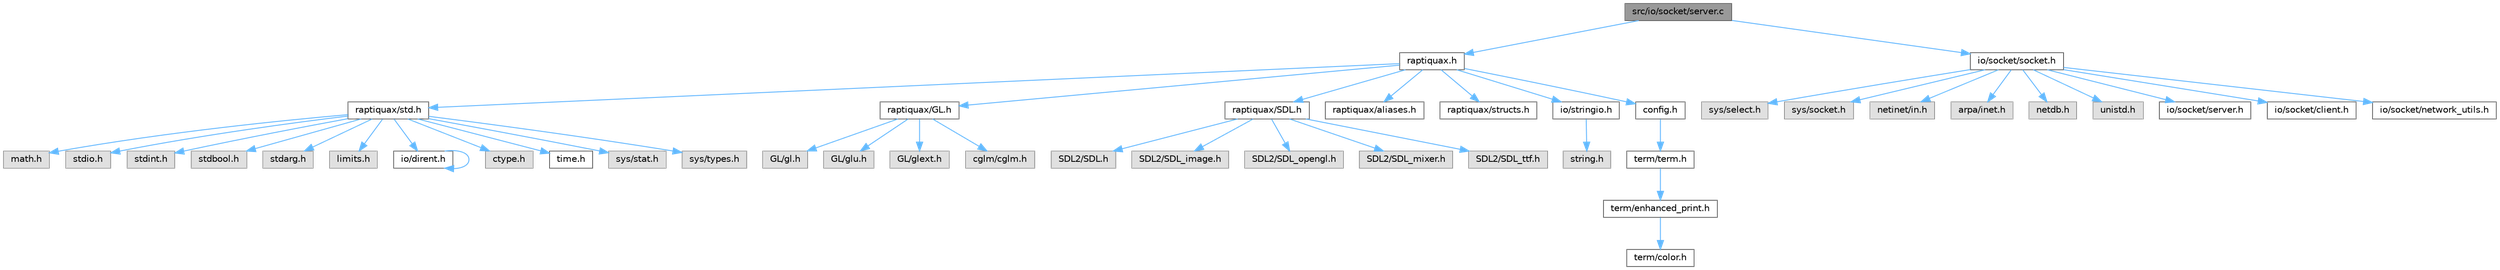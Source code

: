 digraph "src/io/socket/server.c"
{
 // LATEX_PDF_SIZE
  bgcolor="transparent";
  edge [fontname=Helvetica,fontsize=10,labelfontname=Helvetica,labelfontsize=10];
  node [fontname=Helvetica,fontsize=10,shape=box,height=0.2,width=0.4];
  Node1 [id="Node000001",label="src/io/socket/server.c",height=0.2,width=0.4,color="gray40", fillcolor="grey60", style="filled", fontcolor="black",tooltip=" "];
  Node1 -> Node2 [id="edge1_Node000001_Node000002",color="steelblue1",style="solid",tooltip=" "];
  Node2 [id="Node000002",label="raptiquax.h",height=0.2,width=0.4,color="grey40", fillcolor="white", style="filled",URL="$raptiquax_8h.html",tooltip="This file contains type definitions for fixed-width integer types and floating-point types."];
  Node2 -> Node3 [id="edge2_Node000002_Node000003",color="steelblue1",style="solid",tooltip=" "];
  Node3 [id="Node000003",label="raptiquax/std.h",height=0.2,width=0.4,color="grey40", fillcolor="white", style="filled",URL="$std_8h.html",tooltip=" "];
  Node3 -> Node4 [id="edge3_Node000003_Node000004",color="steelblue1",style="solid",tooltip=" "];
  Node4 [id="Node000004",label="math.h",height=0.2,width=0.4,color="grey60", fillcolor="#E0E0E0", style="filled",tooltip=" "];
  Node3 -> Node5 [id="edge4_Node000003_Node000005",color="steelblue1",style="solid",tooltip=" "];
  Node5 [id="Node000005",label="stdio.h",height=0.2,width=0.4,color="grey60", fillcolor="#E0E0E0", style="filled",tooltip=" "];
  Node3 -> Node6 [id="edge5_Node000003_Node000006",color="steelblue1",style="solid",tooltip=" "];
  Node6 [id="Node000006",label="stdint.h",height=0.2,width=0.4,color="grey60", fillcolor="#E0E0E0", style="filled",tooltip=" "];
  Node3 -> Node7 [id="edge6_Node000003_Node000007",color="steelblue1",style="solid",tooltip=" "];
  Node7 [id="Node000007",label="stdbool.h",height=0.2,width=0.4,color="grey60", fillcolor="#E0E0E0", style="filled",tooltip=" "];
  Node3 -> Node8 [id="edge7_Node000003_Node000008",color="steelblue1",style="solid",tooltip=" "];
  Node8 [id="Node000008",label="stdarg.h",height=0.2,width=0.4,color="grey60", fillcolor="#E0E0E0", style="filled",tooltip=" "];
  Node3 -> Node9 [id="edge8_Node000003_Node000009",color="steelblue1",style="solid",tooltip=" "];
  Node9 [id="Node000009",label="limits.h",height=0.2,width=0.4,color="grey60", fillcolor="#E0E0E0", style="filled",tooltip=" "];
  Node3 -> Node10 [id="edge9_Node000003_Node000010",color="steelblue1",style="solid",tooltip=" "];
  Node10 [id="Node000010",label="io/dirent.h",height=0.2,width=0.4,color="grey40", fillcolor="white", style="filled",URL="$dirent_8h.html",tooltip=" "];
  Node10 -> Node10 [id="edge10_Node000010_Node000010",color="steelblue1",style="solid",tooltip=" "];
  Node3 -> Node11 [id="edge11_Node000003_Node000011",color="steelblue1",style="solid",tooltip=" "];
  Node11 [id="Node000011",label="ctype.h",height=0.2,width=0.4,color="grey60", fillcolor="#E0E0E0", style="filled",tooltip=" "];
  Node3 -> Node12 [id="edge12_Node000003_Node000012",color="steelblue1",style="solid",tooltip=" "];
  Node12 [id="Node000012",label="time.h",height=0.2,width=0.4,color="grey40", fillcolor="white", style="filled",URL="$time_8h.html",tooltip=" "];
  Node3 -> Node13 [id="edge13_Node000003_Node000013",color="steelblue1",style="solid",tooltip=" "];
  Node13 [id="Node000013",label="sys/stat.h",height=0.2,width=0.4,color="grey60", fillcolor="#E0E0E0", style="filled",tooltip=" "];
  Node3 -> Node14 [id="edge14_Node000003_Node000014",color="steelblue1",style="solid",tooltip=" "];
  Node14 [id="Node000014",label="sys/types.h",height=0.2,width=0.4,color="grey60", fillcolor="#E0E0E0", style="filled",tooltip=" "];
  Node2 -> Node15 [id="edge15_Node000002_Node000015",color="steelblue1",style="solid",tooltip=" "];
  Node15 [id="Node000015",label="raptiquax/GL.h",height=0.2,width=0.4,color="grey40", fillcolor="white", style="filled",URL="$GL_8h.html",tooltip=" "];
  Node15 -> Node16 [id="edge16_Node000015_Node000016",color="steelblue1",style="solid",tooltip=" "];
  Node16 [id="Node000016",label="GL/gl.h",height=0.2,width=0.4,color="grey60", fillcolor="#E0E0E0", style="filled",tooltip=" "];
  Node15 -> Node17 [id="edge17_Node000015_Node000017",color="steelblue1",style="solid",tooltip=" "];
  Node17 [id="Node000017",label="GL/glu.h",height=0.2,width=0.4,color="grey60", fillcolor="#E0E0E0", style="filled",tooltip=" "];
  Node15 -> Node18 [id="edge18_Node000015_Node000018",color="steelblue1",style="solid",tooltip=" "];
  Node18 [id="Node000018",label="GL/glext.h",height=0.2,width=0.4,color="grey60", fillcolor="#E0E0E0", style="filled",tooltip=" "];
  Node15 -> Node19 [id="edge19_Node000015_Node000019",color="steelblue1",style="solid",tooltip=" "];
  Node19 [id="Node000019",label="cglm/cglm.h",height=0.2,width=0.4,color="grey60", fillcolor="#E0E0E0", style="filled",tooltip=" "];
  Node2 -> Node20 [id="edge20_Node000002_Node000020",color="steelblue1",style="solid",tooltip=" "];
  Node20 [id="Node000020",label="raptiquax/SDL.h",height=0.2,width=0.4,color="grey40", fillcolor="white", style="filled",URL="$SDL_8h.html",tooltip=" "];
  Node20 -> Node21 [id="edge21_Node000020_Node000021",color="steelblue1",style="solid",tooltip=" "];
  Node21 [id="Node000021",label="SDL2/SDL.h",height=0.2,width=0.4,color="grey60", fillcolor="#E0E0E0", style="filled",tooltip=" "];
  Node20 -> Node22 [id="edge22_Node000020_Node000022",color="steelblue1",style="solid",tooltip=" "];
  Node22 [id="Node000022",label="SDL2/SDL_image.h",height=0.2,width=0.4,color="grey60", fillcolor="#E0E0E0", style="filled",tooltip=" "];
  Node20 -> Node23 [id="edge23_Node000020_Node000023",color="steelblue1",style="solid",tooltip=" "];
  Node23 [id="Node000023",label="SDL2/SDL_opengl.h",height=0.2,width=0.4,color="grey60", fillcolor="#E0E0E0", style="filled",tooltip=" "];
  Node20 -> Node24 [id="edge24_Node000020_Node000024",color="steelblue1",style="solid",tooltip=" "];
  Node24 [id="Node000024",label="SDL2/SDL_mixer.h",height=0.2,width=0.4,color="grey60", fillcolor="#E0E0E0", style="filled",tooltip=" "];
  Node20 -> Node25 [id="edge25_Node000020_Node000025",color="steelblue1",style="solid",tooltip=" "];
  Node25 [id="Node000025",label="SDL2/SDL_ttf.h",height=0.2,width=0.4,color="grey60", fillcolor="#E0E0E0", style="filled",tooltip=" "];
  Node2 -> Node26 [id="edge26_Node000002_Node000026",color="steelblue1",style="solid",tooltip=" "];
  Node26 [id="Node000026",label="raptiquax/aliases.h",height=0.2,width=0.4,color="grey40", fillcolor="white", style="filled",URL="$aliases_8h.html",tooltip=" "];
  Node2 -> Node27 [id="edge27_Node000002_Node000027",color="steelblue1",style="solid",tooltip=" "];
  Node27 [id="Node000027",label="raptiquax/structs.h",height=0.2,width=0.4,color="grey40", fillcolor="white", style="filled",URL="$structs_8h.html",tooltip="This file contains forward declarations of all structures used in the engine."];
  Node2 -> Node28 [id="edge28_Node000002_Node000028",color="steelblue1",style="solid",tooltip=" "];
  Node28 [id="Node000028",label="io/stringio.h",height=0.2,width=0.4,color="grey40", fillcolor="white", style="filled",URL="$stringio_8h.html",tooltip="Provides utility functions for string and file operations."];
  Node28 -> Node29 [id="edge29_Node000028_Node000029",color="steelblue1",style="solid",tooltip=" "];
  Node29 [id="Node000029",label="string.h",height=0.2,width=0.4,color="grey60", fillcolor="#E0E0E0", style="filled",tooltip=" "];
  Node2 -> Node30 [id="edge30_Node000002_Node000030",color="steelblue1",style="solid",tooltip=" "];
  Node30 [id="Node000030",label="config.h",height=0.2,width=0.4,color="grey40", fillcolor="white", style="filled",URL="$config_8h.html",tooltip=" "];
  Node30 -> Node31 [id="edge31_Node000030_Node000031",color="steelblue1",style="solid",tooltip=" "];
  Node31 [id="Node000031",label="term/term.h",height=0.2,width=0.4,color="grey40", fillcolor="white", style="filled",URL="$term_8h.html",tooltip=" "];
  Node31 -> Node32 [id="edge32_Node000031_Node000032",color="steelblue1",style="solid",tooltip=" "];
  Node32 [id="Node000032",label="term/enhanced_print.h",height=0.2,width=0.4,color="grey40", fillcolor="white", style="filled",URL="$enhanced__print_8h.html",tooltip=" "];
  Node32 -> Node33 [id="edge33_Node000032_Node000033",color="steelblue1",style="solid",tooltip=" "];
  Node33 [id="Node000033",label="term/color.h",height=0.2,width=0.4,color="grey40", fillcolor="white", style="filled",URL="$color_8h.html",tooltip=" "];
  Node1 -> Node34 [id="edge34_Node000001_Node000034",color="steelblue1",style="solid",tooltip=" "];
  Node34 [id="Node000034",label="io/socket/socket.h",height=0.2,width=0.4,color="grey40", fillcolor="white", style="filled",URL="$socket_8h.html",tooltip=" "];
  Node34 -> Node35 [id="edge35_Node000034_Node000035",color="steelblue1",style="solid",tooltip=" "];
  Node35 [id="Node000035",label="sys/select.h",height=0.2,width=0.4,color="grey60", fillcolor="#E0E0E0", style="filled",tooltip=" "];
  Node34 -> Node36 [id="edge36_Node000034_Node000036",color="steelblue1",style="solid",tooltip=" "];
  Node36 [id="Node000036",label="sys/socket.h",height=0.2,width=0.4,color="grey60", fillcolor="#E0E0E0", style="filled",tooltip=" "];
  Node34 -> Node37 [id="edge37_Node000034_Node000037",color="steelblue1",style="solid",tooltip=" "];
  Node37 [id="Node000037",label="netinet/in.h",height=0.2,width=0.4,color="grey60", fillcolor="#E0E0E0", style="filled",tooltip=" "];
  Node34 -> Node38 [id="edge38_Node000034_Node000038",color="steelblue1",style="solid",tooltip=" "];
  Node38 [id="Node000038",label="arpa/inet.h",height=0.2,width=0.4,color="grey60", fillcolor="#E0E0E0", style="filled",tooltip=" "];
  Node34 -> Node39 [id="edge39_Node000034_Node000039",color="steelblue1",style="solid",tooltip=" "];
  Node39 [id="Node000039",label="netdb.h",height=0.2,width=0.4,color="grey60", fillcolor="#E0E0E0", style="filled",tooltip=" "];
  Node34 -> Node40 [id="edge40_Node000034_Node000040",color="steelblue1",style="solid",tooltip=" "];
  Node40 [id="Node000040",label="unistd.h",height=0.2,width=0.4,color="grey60", fillcolor="#E0E0E0", style="filled",tooltip=" "];
  Node34 -> Node41 [id="edge41_Node000034_Node000041",color="steelblue1",style="solid",tooltip=" "];
  Node41 [id="Node000041",label="io/socket/server.h",height=0.2,width=0.4,color="grey40", fillcolor="white", style="filled",URL="$server_8h.html",tooltip="Header file for socket server functions."];
  Node34 -> Node42 [id="edge42_Node000034_Node000042",color="steelblue1",style="solid",tooltip=" "];
  Node42 [id="Node000042",label="io/socket/client.h",height=0.2,width=0.4,color="grey40", fillcolor="white", style="filled",URL="$io_2socket_2client_8h.html",tooltip="Header file for socket client operations."];
  Node34 -> Node43 [id="edge43_Node000034_Node000043",color="steelblue1",style="solid",tooltip=" "];
  Node43 [id="Node000043",label="io/socket/network_utils.h",height=0.2,width=0.4,color="grey40", fillcolor="white", style="filled",URL="$network__utils_8h.html",tooltip="Network utility functions and structures for socket communication."];
}
